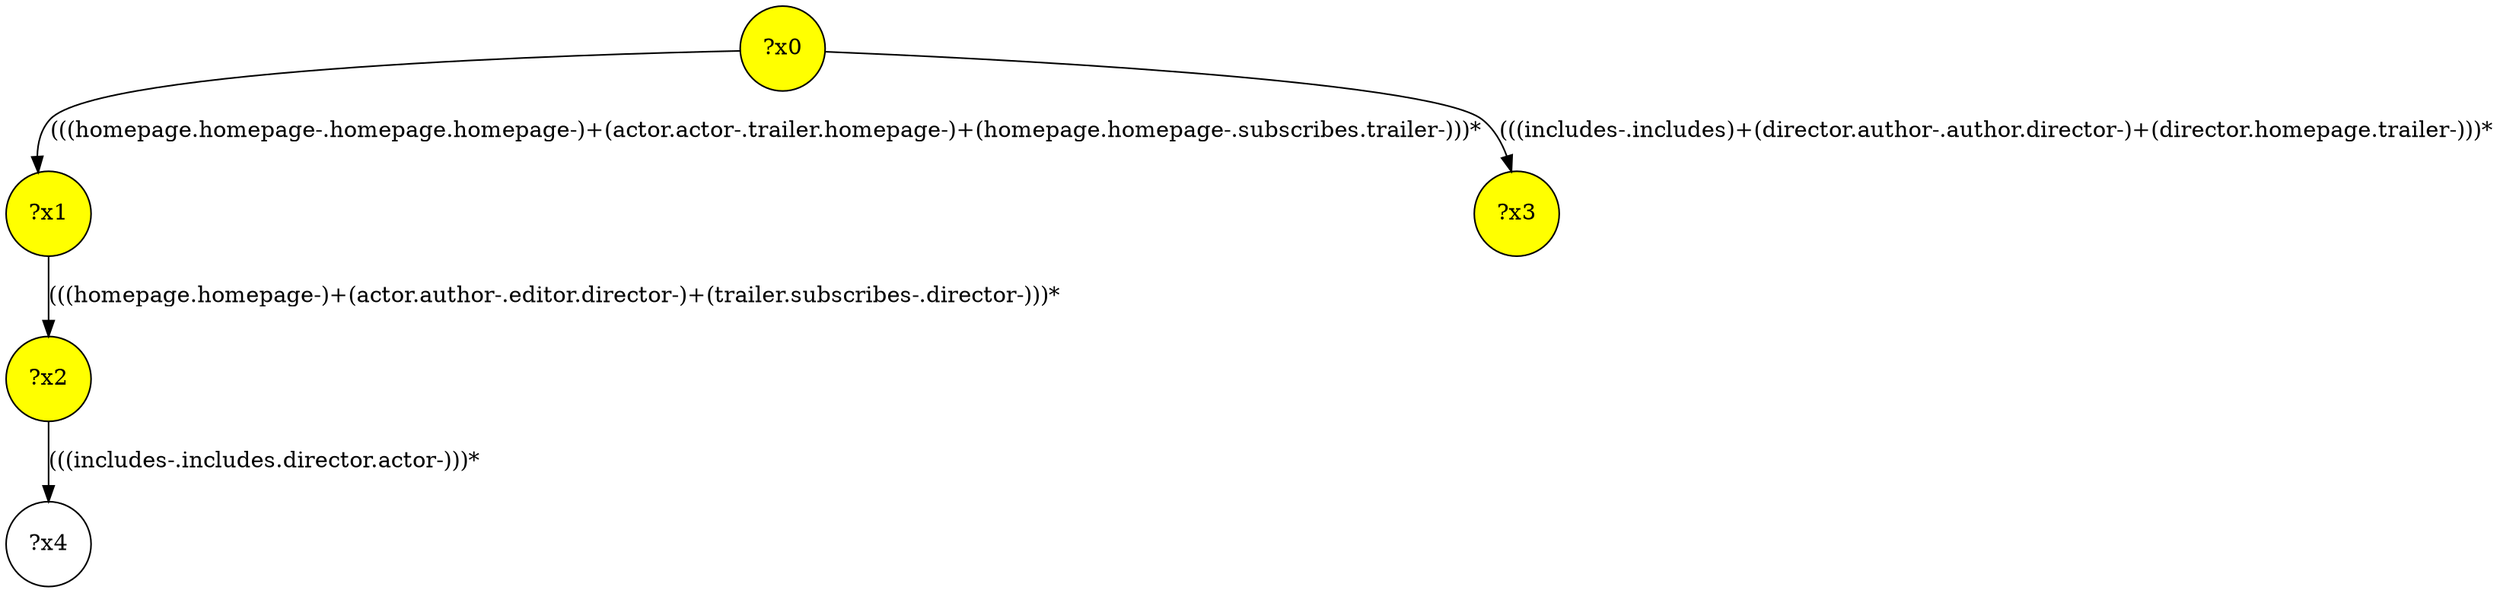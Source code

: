 digraph g {
	x1 [fillcolor="yellow", style="filled," shape=circle, label="?x1"];
	x2 [fillcolor="yellow", style="filled," shape=circle, label="?x2"];
	x3 [fillcolor="yellow", style="filled," shape=circle, label="?x3"];
	x0 [fillcolor="yellow", style="filled," shape=circle, label="?x0"];
	x0 -> x1 [label="(((homepage.homepage-.homepage.homepage-)+(actor.actor-.trailer.homepage-)+(homepage.homepage-.subscribes.trailer-)))*"];
	x1 -> x2 [label="(((homepage.homepage-)+(actor.author-.editor.director-)+(trailer.subscribes-.director-)))*"];
	x0 -> x3 [label="(((includes-.includes)+(director.author-.author.director-)+(director.homepage.trailer-)))*"];
	x4 [shape=circle, label="?x4"];
	x2 -> x4 [label="(((includes-.includes.director.actor-)))*"];
}
